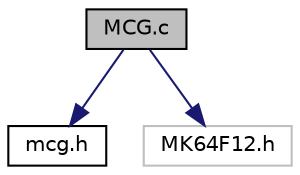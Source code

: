 digraph "MCG.c"
{
  edge [fontname="Helvetica",fontsize="10",labelfontname="Helvetica",labelfontsize="10"];
  node [fontname="Helvetica",fontsize="10",shape=record];
  Node0 [label="MCG.c",height=0.2,width=0.4,color="black", fillcolor="grey75", style="filled", fontcolor="black"];
  Node0 -> Node1 [color="midnightblue",fontsize="10",style="solid",fontname="Helvetica"];
  Node1 [label="mcg.h",height=0.2,width=0.4,color="black", fillcolor="white", style="filled",URL="$_m_c_g_8h.html"];
  Node0 -> Node2 [color="midnightblue",fontsize="10",style="solid",fontname="Helvetica"];
  Node2 [label="MK64F12.h",height=0.2,width=0.4,color="grey75", fillcolor="white", style="filled"];
}
